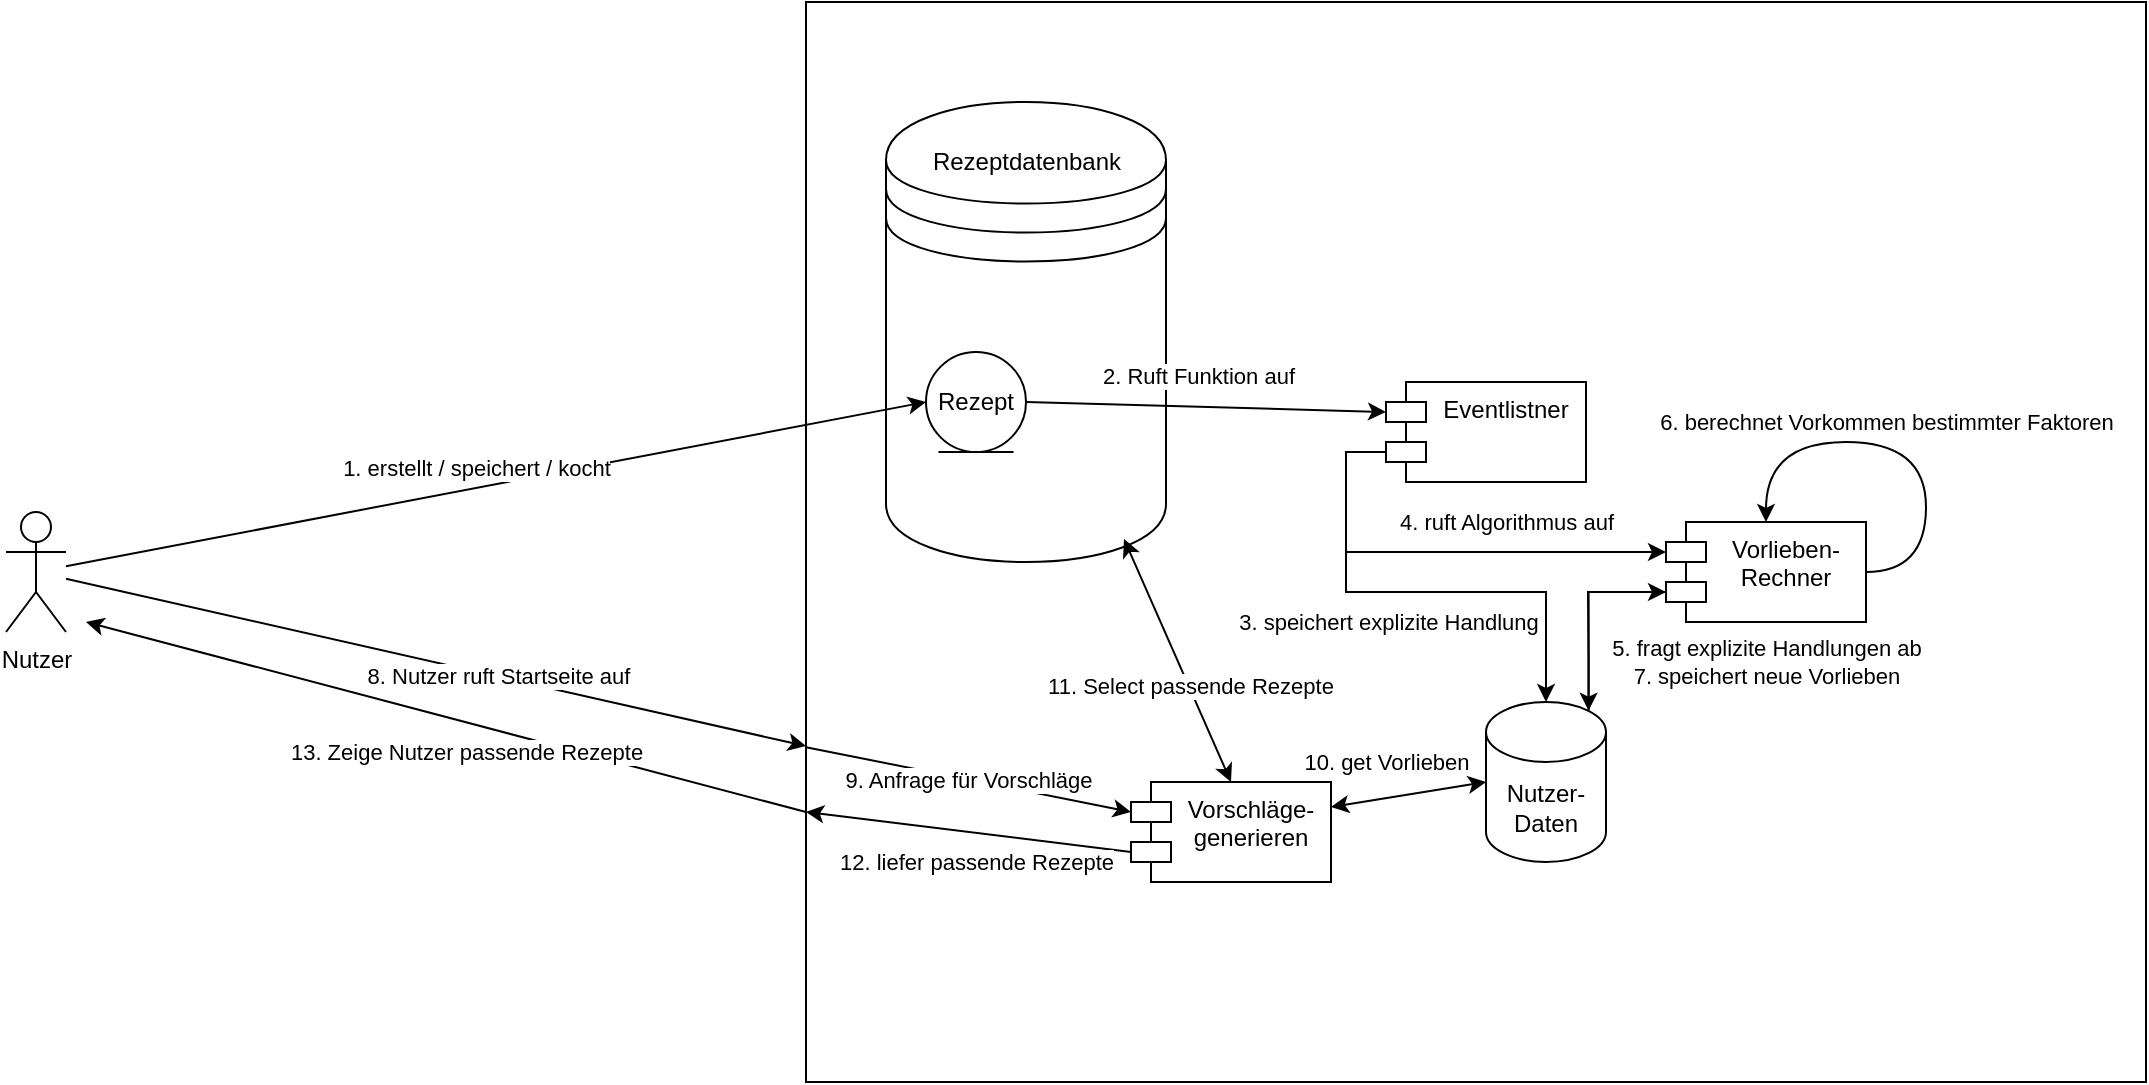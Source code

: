 <mxfile version="13.10.2" type="github">
  <diagram id="KzExXDa9j_CslRWxPjg3" name="Page-1">
    <mxGraphModel dx="2466" dy="803" grid="1" gridSize="10" guides="1" tooltips="1" connect="1" arrows="1" fold="1" page="0" pageScale="1" pageWidth="827" pageHeight="1169" math="0" shadow="0">
      <root>
        <mxCell id="0" />
        <mxCell id="1" parent="0" />
        <mxCell id="IZYluF1lrNxQetc7Ovq5-36" style="edgeStyle=none;rounded=0;orthogonalLoop=1;jettySize=auto;html=1;exitX=0;exitY=0.75;exitDx=0;exitDy=0;startArrow=none;startFill=0;endArrow=classic;endFill=1;" edge="1" parent="1" source="IZYluF1lrNxQetc7Ovq5-25">
          <mxGeometry relative="1" as="geometry">
            <mxPoint x="-320" y="340" as="targetPoint" />
          </mxGeometry>
        </mxCell>
        <mxCell id="IZYluF1lrNxQetc7Ovq5-37" value="13. Zeige Nutzer passende Rezepte" style="edgeLabel;html=1;align=center;verticalAlign=middle;resizable=0;points=[];" vertex="1" connectable="0" parent="IZYluF1lrNxQetc7Ovq5-36">
          <mxGeometry x="-0.36" relative="1" as="geometry">
            <mxPoint x="-55.08" as="offset" />
          </mxGeometry>
        </mxCell>
        <mxCell id="IZYluF1lrNxQetc7Ovq5-25" value="" style="rounded=0;whiteSpace=wrap;html=1;" vertex="1" parent="1">
          <mxGeometry x="40" y="30" width="670" height="540" as="geometry" />
        </mxCell>
        <mxCell id="IZYluF1lrNxQetc7Ovq5-7" value="" style="shape=datastore;whiteSpace=wrap;html=1;" vertex="1" parent="1">
          <mxGeometry x="80" y="80" width="140" height="230" as="geometry" />
        </mxCell>
        <mxCell id="IZYluF1lrNxQetc7Ovq5-2" style="rounded=0;orthogonalLoop=1;jettySize=auto;html=1;entryX=0;entryY=0.5;entryDx=0;entryDy=0;" edge="1" parent="1" source="IZYluF1lrNxQetc7Ovq5-1" target="IZYluF1lrNxQetc7Ovq5-3">
          <mxGeometry relative="1" as="geometry">
            <mxPoint x="60" y="230" as="targetPoint" />
          </mxGeometry>
        </mxCell>
        <mxCell id="IZYluF1lrNxQetc7Ovq5-6" value="1. erstellt / speichert / kocht" style="edgeLabel;html=1;align=center;verticalAlign=middle;resizable=0;points=[];" vertex="1" connectable="0" parent="IZYluF1lrNxQetc7Ovq5-2">
          <mxGeometry x="-0.047" y="1" relative="1" as="geometry">
            <mxPoint y="-9" as="offset" />
          </mxGeometry>
        </mxCell>
        <mxCell id="IZYluF1lrNxQetc7Ovq5-1" value="Nutzer" style="shape=umlActor;verticalLabelPosition=bottom;verticalAlign=top;html=1;outlineConnect=0;" vertex="1" parent="1">
          <mxGeometry x="-360" y="285" width="30" height="60" as="geometry" />
        </mxCell>
        <mxCell id="IZYluF1lrNxQetc7Ovq5-8" style="rounded=0;orthogonalLoop=1;jettySize=auto;html=1;exitX=1;exitY=0.5;exitDx=0;exitDy=0;entryX=0;entryY=0;entryDx=0;entryDy=15;entryPerimeter=0;" edge="1" parent="1" source="IZYluF1lrNxQetc7Ovq5-3" target="IZYluF1lrNxQetc7Ovq5-9">
          <mxGeometry relative="1" as="geometry">
            <mxPoint x="420" y="230.138" as="targetPoint" />
          </mxGeometry>
        </mxCell>
        <mxCell id="IZYluF1lrNxQetc7Ovq5-10" value="2. Ruft Funktion auf" style="edgeLabel;html=1;align=center;verticalAlign=middle;resizable=0;points=[];" vertex="1" connectable="0" parent="IZYluF1lrNxQetc7Ovq5-8">
          <mxGeometry x="-0.216" y="-1" relative="1" as="geometry">
            <mxPoint x="15.52" y="-16" as="offset" />
          </mxGeometry>
        </mxCell>
        <mxCell id="IZYluF1lrNxQetc7Ovq5-3" value="Rezept" style="ellipse;shape=umlEntity;whiteSpace=wrap;html=1;" vertex="1" parent="1">
          <mxGeometry x="100" y="205" width="50" height="50" as="geometry" />
        </mxCell>
        <mxCell id="IZYluF1lrNxQetc7Ovq5-11" style="edgeStyle=orthogonalEdgeStyle;rounded=0;orthogonalLoop=1;jettySize=auto;html=1;exitX=0;exitY=0;exitDx=0;exitDy=35;exitPerimeter=0;entryX=0.5;entryY=0;entryDx=0;entryDy=0;entryPerimeter=0;" edge="1" parent="1" source="IZYluF1lrNxQetc7Ovq5-9" target="IZYluF1lrNxQetc7Ovq5-13">
          <mxGeometry relative="1" as="geometry">
            <mxPoint x="400" y="320" as="targetPoint" />
          </mxGeometry>
        </mxCell>
        <mxCell id="IZYluF1lrNxQetc7Ovq5-15" style="edgeStyle=orthogonalEdgeStyle;rounded=0;orthogonalLoop=1;jettySize=auto;html=1;exitX=0;exitY=0;exitDx=0;exitDy=35;exitPerimeter=0;entryX=0;entryY=0;entryDx=0;entryDy=15;entryPerimeter=0;" edge="1" parent="1" source="IZYluF1lrNxQetc7Ovq5-9" target="IZYluF1lrNxQetc7Ovq5-14">
          <mxGeometry relative="1" as="geometry" />
        </mxCell>
        <mxCell id="IZYluF1lrNxQetc7Ovq5-18" value="3. speichert explizite Handlung" style="edgeLabel;html=1;align=center;verticalAlign=middle;resizable=0;points=[];" vertex="1" connectable="0" parent="IZYluF1lrNxQetc7Ovq5-15">
          <mxGeometry x="-0.289" y="1" relative="1" as="geometry">
            <mxPoint x="8.29" y="36" as="offset" />
          </mxGeometry>
        </mxCell>
        <mxCell id="IZYluF1lrNxQetc7Ovq5-19" value="4. ruft Algorithmus auf" style="edgeLabel;html=1;align=center;verticalAlign=middle;resizable=0;points=[];" vertex="1" connectable="0" parent="IZYluF1lrNxQetc7Ovq5-15">
          <mxGeometry x="0.17" y="1" relative="1" as="geometry">
            <mxPoint x="15.14" y="-14" as="offset" />
          </mxGeometry>
        </mxCell>
        <mxCell id="IZYluF1lrNxQetc7Ovq5-9" value="Eventlistner" style="shape=module;align=left;spacingLeft=20;align=center;verticalAlign=top;" vertex="1" parent="1">
          <mxGeometry x="330" y="220" width="100" height="50" as="geometry" />
        </mxCell>
        <mxCell id="IZYluF1lrNxQetc7Ovq5-12" value="Rezeptdatenbank" style="text;html=1;strokeColor=none;fillColor=none;align=center;verticalAlign=middle;whiteSpace=wrap;rounded=0;" vertex="1" parent="1">
          <mxGeometry x="97.5" y="100" width="105" height="20" as="geometry" />
        </mxCell>
        <mxCell id="IZYluF1lrNxQetc7Ovq5-17" style="edgeStyle=orthogonalEdgeStyle;rounded=0;orthogonalLoop=1;jettySize=auto;html=1;exitX=0.855;exitY=0;exitDx=0;exitDy=4.35;exitPerimeter=0;entryX=0;entryY=0;entryDx=0;entryDy=35;entryPerimeter=0;" edge="1" parent="1" source="IZYluF1lrNxQetc7Ovq5-13" target="IZYluF1lrNxQetc7Ovq5-14">
          <mxGeometry relative="1" as="geometry">
            <Array as="points">
              <mxPoint x="431" y="360" />
              <mxPoint x="431" y="325" />
            </Array>
          </mxGeometry>
        </mxCell>
        <mxCell id="IZYluF1lrNxQetc7Ovq5-13" value="Nutzer-&lt;br&gt;Daten" style="shape=cylinder3;whiteSpace=wrap;html=1;boundedLbl=1;backgroundOutline=1;size=15;" vertex="1" parent="1">
          <mxGeometry x="380" y="380" width="60" height="80" as="geometry" />
        </mxCell>
        <mxCell id="IZYluF1lrNxQetc7Ovq5-16" style="edgeStyle=orthogonalEdgeStyle;rounded=0;orthogonalLoop=1;jettySize=auto;html=1;exitX=0;exitY=0;exitDx=0;exitDy=35;exitPerimeter=0;entryX=0.855;entryY=0;entryDx=0;entryDy=4.35;entryPerimeter=0;" edge="1" parent="1" source="IZYluF1lrNxQetc7Ovq5-14" target="IZYluF1lrNxQetc7Ovq5-13">
          <mxGeometry relative="1" as="geometry">
            <mxPoint x="590" y="390" as="targetPoint" />
          </mxGeometry>
        </mxCell>
        <mxCell id="IZYluF1lrNxQetc7Ovq5-20" value="5. fragt explizite Handlungen ab&lt;br&gt;7. speichert neue Vorlieben" style="edgeLabel;html=1;align=center;verticalAlign=middle;resizable=0;points=[];" vertex="1" connectable="0" parent="IZYluF1lrNxQetc7Ovq5-16">
          <mxGeometry x="0.139" y="1" relative="1" as="geometry">
            <mxPoint x="87.69" y="17.69" as="offset" />
          </mxGeometry>
        </mxCell>
        <mxCell id="IZYluF1lrNxQetc7Ovq5-14" value="Vorlieben-&#xa;Rechner" style="shape=module;align=left;spacingLeft=20;align=center;verticalAlign=top;" vertex="1" parent="1">
          <mxGeometry x="470" y="290" width="100" height="50" as="geometry" />
        </mxCell>
        <mxCell id="IZYluF1lrNxQetc7Ovq5-22" value="" style="curved=1;endArrow=classic;html=1;exitX=1;exitY=0.5;exitDx=0;exitDy=0;entryX=0.5;entryY=0;entryDx=0;entryDy=0;" edge="1" parent="1" source="IZYluF1lrNxQetc7Ovq5-14" target="IZYluF1lrNxQetc7Ovq5-14">
          <mxGeometry width="50" height="50" relative="1" as="geometry">
            <mxPoint x="630" y="320" as="sourcePoint" />
            <mxPoint x="680" y="270" as="targetPoint" />
            <Array as="points">
              <mxPoint x="600" y="315" />
              <mxPoint x="600" y="250" />
              <mxPoint x="520" y="250" />
            </Array>
          </mxGeometry>
        </mxCell>
        <mxCell id="IZYluF1lrNxQetc7Ovq5-23" value="6. berechnet Vorkommen bestimmter Faktoren" style="edgeLabel;html=1;align=center;verticalAlign=middle;resizable=0;points=[];" vertex="1" connectable="0" parent="IZYluF1lrNxQetc7Ovq5-22">
          <mxGeometry x="-0.293" y="1" relative="1" as="geometry">
            <mxPoint x="-19" y="-29" as="offset" />
          </mxGeometry>
        </mxCell>
        <mxCell id="IZYluF1lrNxQetc7Ovq5-24" value="" style="endArrow=classic;html=1;entryX=0;entryY=0.689;entryDx=0;entryDy=0;entryPerimeter=0;" edge="1" parent="1" source="IZYluF1lrNxQetc7Ovq5-1" target="IZYluF1lrNxQetc7Ovq5-25">
          <mxGeometry width="50" height="50" relative="1" as="geometry">
            <mxPoint x="-110" y="330" as="sourcePoint" />
            <mxPoint x="-30" y="290" as="targetPoint" />
          </mxGeometry>
        </mxCell>
        <mxCell id="IZYluF1lrNxQetc7Ovq5-26" value="8. Nutzer ruft Startseite auf" style="edgeLabel;html=1;align=center;verticalAlign=middle;resizable=0;points=[];" vertex="1" connectable="0" parent="IZYluF1lrNxQetc7Ovq5-24">
          <mxGeometry x="0.169" relative="1" as="geometry">
            <mxPoint as="offset" />
          </mxGeometry>
        </mxCell>
        <mxCell id="IZYluF1lrNxQetc7Ovq5-30" style="edgeStyle=none;rounded=0;orthogonalLoop=1;jettySize=auto;html=1;exitX=1;exitY=0.25;exitDx=0;exitDy=0;entryX=0;entryY=0.5;entryDx=0;entryDy=0;entryPerimeter=0;startArrow=classic;startFill=1;" edge="1" parent="1" source="IZYluF1lrNxQetc7Ovq5-28" target="IZYluF1lrNxQetc7Ovq5-13">
          <mxGeometry relative="1" as="geometry" />
        </mxCell>
        <mxCell id="IZYluF1lrNxQetc7Ovq5-31" value="10. get Vorlieben" style="edgeLabel;html=1;align=center;verticalAlign=middle;resizable=0;points=[];" vertex="1" connectable="0" parent="IZYluF1lrNxQetc7Ovq5-30">
          <mxGeometry x="-0.363" y="1" relative="1" as="geometry">
            <mxPoint x="2.84" y="-17.51" as="offset" />
          </mxGeometry>
        </mxCell>
        <mxCell id="IZYluF1lrNxQetc7Ovq5-32" style="edgeStyle=none;rounded=0;orthogonalLoop=1;jettySize=auto;html=1;exitX=0.5;exitY=0;exitDx=0;exitDy=0;entryX=0.85;entryY=0.95;entryDx=0;entryDy=0;entryPerimeter=0;startArrow=classic;startFill=1;" edge="1" parent="1" source="IZYluF1lrNxQetc7Ovq5-28" target="IZYluF1lrNxQetc7Ovq5-7">
          <mxGeometry relative="1" as="geometry" />
        </mxCell>
        <mxCell id="IZYluF1lrNxQetc7Ovq5-33" value="11. Select passende Rezepte" style="edgeLabel;html=1;align=center;verticalAlign=middle;resizable=0;points=[];" vertex="1" connectable="0" parent="IZYluF1lrNxQetc7Ovq5-32">
          <mxGeometry x="-0.209" relative="1" as="geometry">
            <mxPoint as="offset" />
          </mxGeometry>
        </mxCell>
        <mxCell id="IZYluF1lrNxQetc7Ovq5-34" style="edgeStyle=none;rounded=0;orthogonalLoop=1;jettySize=auto;html=1;exitX=0;exitY=0;exitDx=0;exitDy=35;exitPerimeter=0;entryX=0;entryY=0.75;entryDx=0;entryDy=0;startArrow=none;startFill=0;endArrow=classic;endFill=1;" edge="1" parent="1" source="IZYluF1lrNxQetc7Ovq5-28" target="IZYluF1lrNxQetc7Ovq5-25">
          <mxGeometry relative="1" as="geometry" />
        </mxCell>
        <mxCell id="IZYluF1lrNxQetc7Ovq5-35" value="12. liefer passende Rezepte" style="edgeLabel;html=1;align=center;verticalAlign=middle;resizable=0;points=[];" vertex="1" connectable="0" parent="IZYluF1lrNxQetc7Ovq5-34">
          <mxGeometry x="0.363" y="1" relative="1" as="geometry">
            <mxPoint x="33.22" y="17.62" as="offset" />
          </mxGeometry>
        </mxCell>
        <mxCell id="IZYluF1lrNxQetc7Ovq5-28" value="Vorschläge-&#xa;generieren" style="shape=module;align=left;spacingLeft=20;align=center;verticalAlign=top;" vertex="1" parent="1">
          <mxGeometry x="202.5" y="420" width="100" height="50" as="geometry" />
        </mxCell>
        <mxCell id="IZYluF1lrNxQetc7Ovq5-29" value="9. Anfrage für Vorschläge" style="endArrow=classic;html=1;exitX=0;exitY=0.69;exitDx=0;exitDy=0;exitPerimeter=0;entryX=0;entryY=0;entryDx=0;entryDy=15;entryPerimeter=0;" edge="1" parent="1" source="IZYluF1lrNxQetc7Ovq5-25" target="IZYluF1lrNxQetc7Ovq5-28">
          <mxGeometry width="50" height="50" relative="1" as="geometry">
            <mxPoint x="60" y="510" as="sourcePoint" />
            <mxPoint x="110" y="460" as="targetPoint" />
          </mxGeometry>
        </mxCell>
      </root>
    </mxGraphModel>
  </diagram>
</mxfile>
